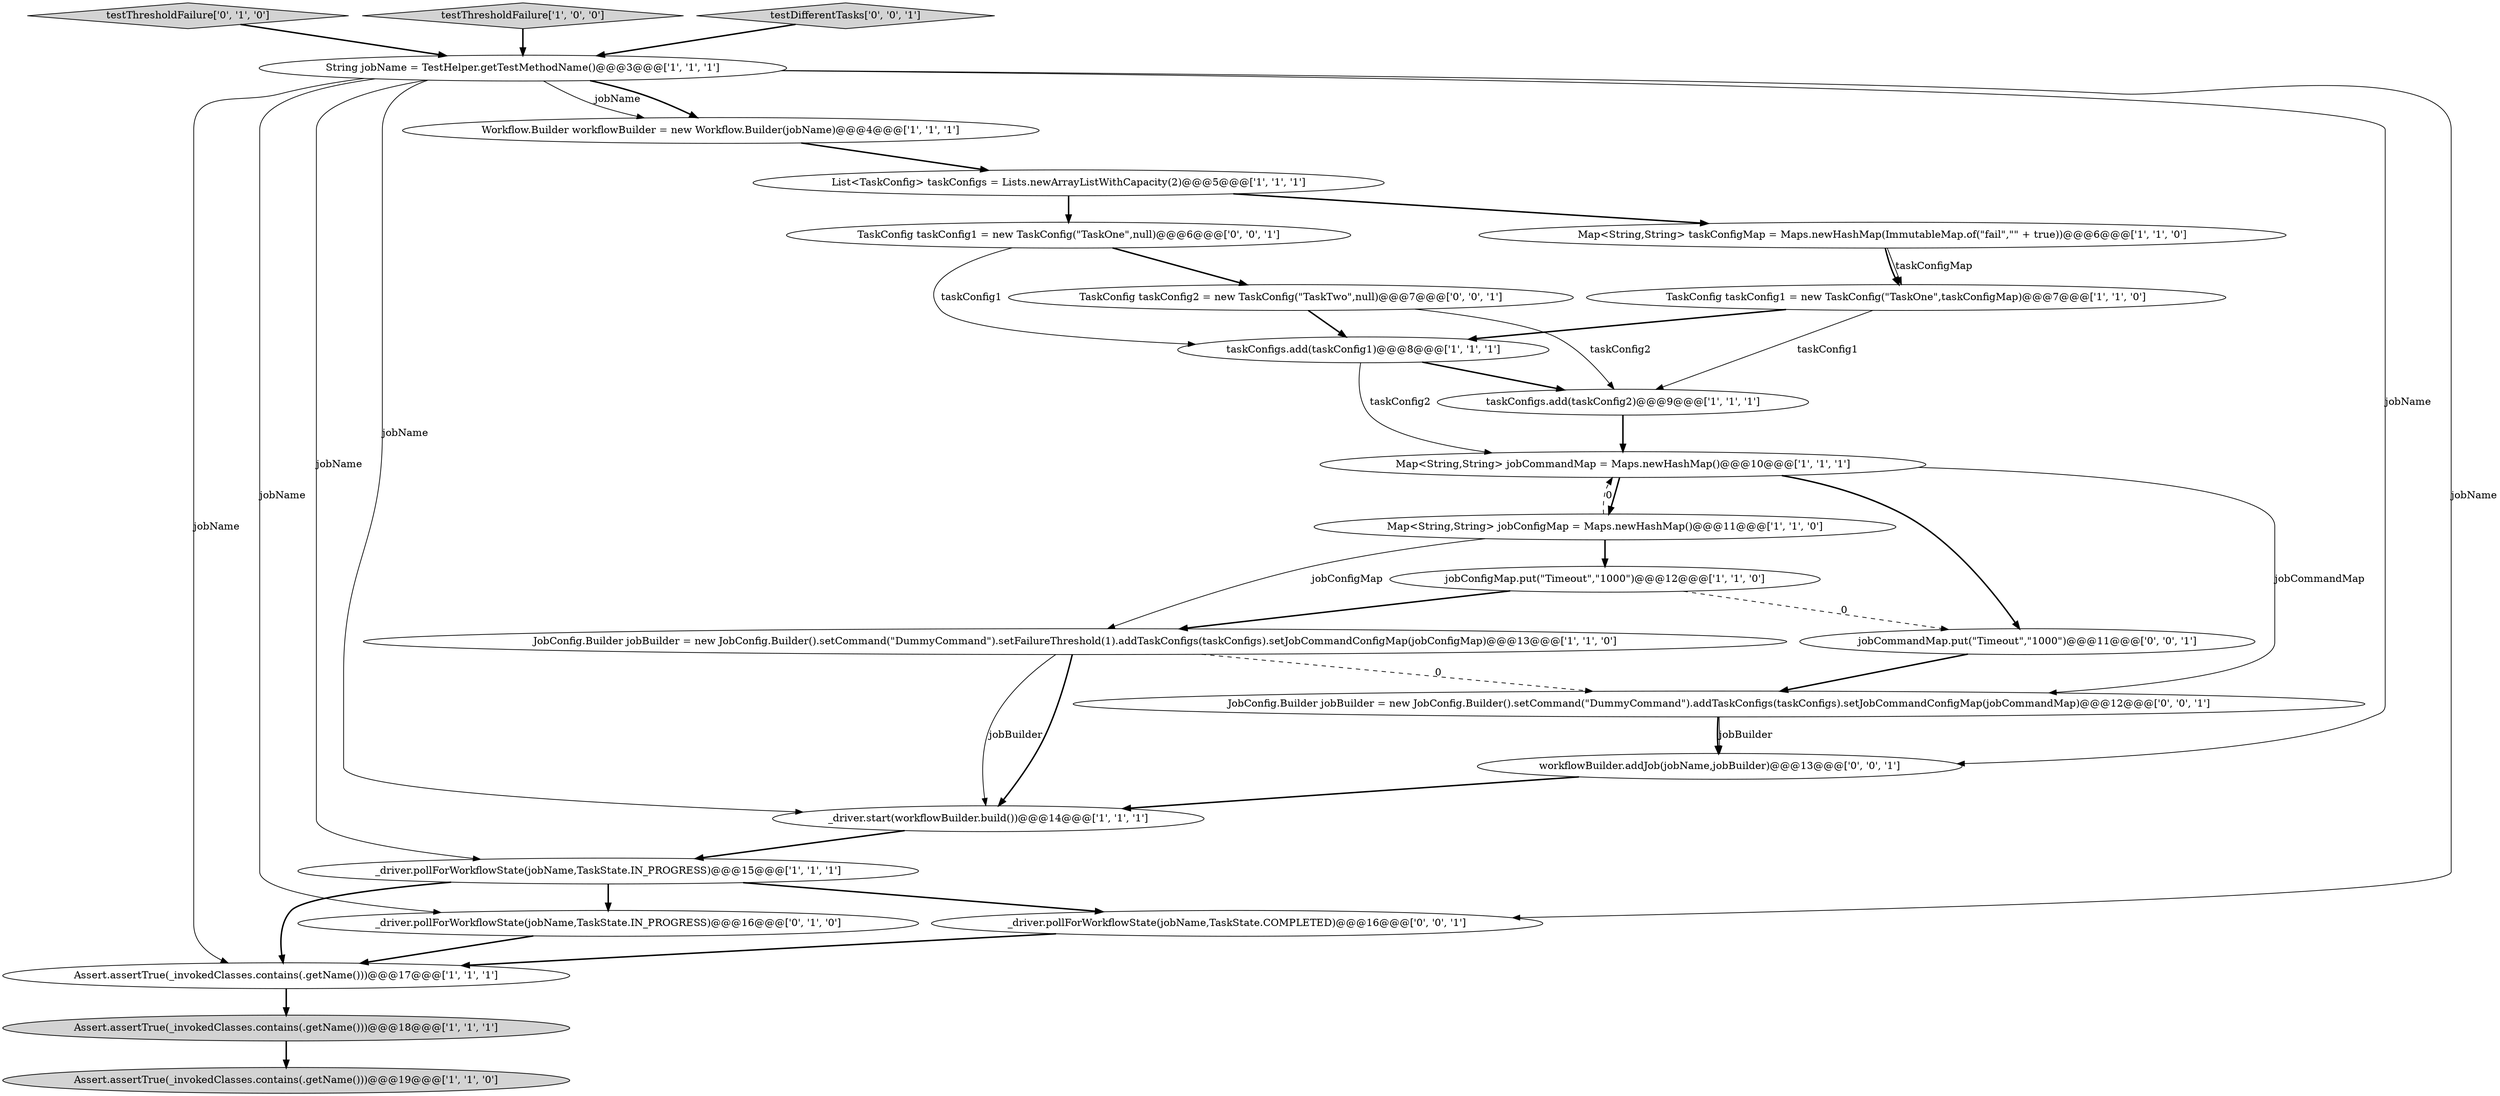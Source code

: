 digraph {
1 [style = filled, label = "String jobName = TestHelper.getTestMethodName()@@@3@@@['1', '1', '1']", fillcolor = white, shape = ellipse image = "AAA0AAABBB1BBB"];
17 [style = filled, label = "testThresholdFailure['0', '1', '0']", fillcolor = lightgray, shape = diamond image = "AAA0AAABBB2BBB"];
20 [style = filled, label = "TaskConfig taskConfig1 = new TaskConfig(\"TaskOne\",null)@@@6@@@['0', '0', '1']", fillcolor = white, shape = ellipse image = "AAA0AAABBB3BBB"];
3 [style = filled, label = "taskConfigs.add(taskConfig2)@@@9@@@['1', '1', '1']", fillcolor = white, shape = ellipse image = "AAA0AAABBB1BBB"];
18 [style = filled, label = "_driver.pollForWorkflowState(jobName,TaskState.IN_PROGRESS)@@@16@@@['0', '1', '0']", fillcolor = white, shape = ellipse image = "AAA1AAABBB2BBB"];
13 [style = filled, label = "List<TaskConfig> taskConfigs = Lists.newArrayListWithCapacity(2)@@@5@@@['1', '1', '1']", fillcolor = white, shape = ellipse image = "AAA0AAABBB1BBB"];
24 [style = filled, label = "TaskConfig taskConfig2 = new TaskConfig(\"TaskTwo\",null)@@@7@@@['0', '0', '1']", fillcolor = white, shape = ellipse image = "AAA0AAABBB3BBB"];
0 [style = filled, label = "Workflow.Builder workflowBuilder = new Workflow.Builder(jobName)@@@4@@@['1', '1', '1']", fillcolor = white, shape = ellipse image = "AAA0AAABBB1BBB"];
11 [style = filled, label = "taskConfigs.add(taskConfig1)@@@8@@@['1', '1', '1']", fillcolor = white, shape = ellipse image = "AAA0AAABBB1BBB"];
19 [style = filled, label = "workflowBuilder.addJob(jobName,jobBuilder)@@@13@@@['0', '0', '1']", fillcolor = white, shape = ellipse image = "AAA0AAABBB3BBB"];
6 [style = filled, label = "Map<String,String> taskConfigMap = Maps.newHashMap(ImmutableMap.of(\"fail\",\"\" + true))@@@6@@@['1', '1', '0']", fillcolor = white, shape = ellipse image = "AAA0AAABBB1BBB"];
10 [style = filled, label = "testThresholdFailure['1', '0', '0']", fillcolor = lightgray, shape = diamond image = "AAA0AAABBB1BBB"];
12 [style = filled, label = "Map<String,String> jobCommandMap = Maps.newHashMap()@@@10@@@['1', '1', '1']", fillcolor = white, shape = ellipse image = "AAA0AAABBB1BBB"];
25 [style = filled, label = "_driver.pollForWorkflowState(jobName,TaskState.COMPLETED)@@@16@@@['0', '0', '1']", fillcolor = white, shape = ellipse image = "AAA0AAABBB3BBB"];
2 [style = filled, label = "TaskConfig taskConfig1 = new TaskConfig(\"TaskOne\",taskConfigMap)@@@7@@@['1', '1', '0']", fillcolor = white, shape = ellipse image = "AAA0AAABBB1BBB"];
23 [style = filled, label = "testDifferentTasks['0', '0', '1']", fillcolor = lightgray, shape = diamond image = "AAA0AAABBB3BBB"];
5 [style = filled, label = "Assert.assertTrue(_invokedClasses.contains(.getName()))@@@18@@@['1', '1', '1']", fillcolor = lightgray, shape = ellipse image = "AAA0AAABBB1BBB"];
4 [style = filled, label = "JobConfig.Builder jobBuilder = new JobConfig.Builder().setCommand(\"DummyCommand\").setFailureThreshold(1).addTaskConfigs(taskConfigs).setJobCommandConfigMap(jobConfigMap)@@@13@@@['1', '1', '0']", fillcolor = white, shape = ellipse image = "AAA0AAABBB1BBB"];
7 [style = filled, label = "jobConfigMap.put(\"Timeout\",\"1000\")@@@12@@@['1', '1', '0']", fillcolor = white, shape = ellipse image = "AAA0AAABBB1BBB"];
15 [style = filled, label = "_driver.start(workflowBuilder.build())@@@14@@@['1', '1', '1']", fillcolor = white, shape = ellipse image = "AAA0AAABBB1BBB"];
22 [style = filled, label = "jobCommandMap.put(\"Timeout\",\"1000\")@@@11@@@['0', '0', '1']", fillcolor = white, shape = ellipse image = "AAA0AAABBB3BBB"];
14 [style = filled, label = "_driver.pollForWorkflowState(jobName,TaskState.IN_PROGRESS)@@@15@@@['1', '1', '1']", fillcolor = white, shape = ellipse image = "AAA0AAABBB1BBB"];
21 [style = filled, label = "JobConfig.Builder jobBuilder = new JobConfig.Builder().setCommand(\"DummyCommand\").addTaskConfigs(taskConfigs).setJobCommandConfigMap(jobCommandMap)@@@12@@@['0', '0', '1']", fillcolor = white, shape = ellipse image = "AAA0AAABBB3BBB"];
8 [style = filled, label = "Map<String,String> jobConfigMap = Maps.newHashMap()@@@11@@@['1', '1', '0']", fillcolor = white, shape = ellipse image = "AAA0AAABBB1BBB"];
9 [style = filled, label = "Assert.assertTrue(_invokedClasses.contains(.getName()))@@@19@@@['1', '1', '0']", fillcolor = lightgray, shape = ellipse image = "AAA0AAABBB1BBB"];
16 [style = filled, label = "Assert.assertTrue(_invokedClasses.contains(.getName()))@@@17@@@['1', '1', '1']", fillcolor = white, shape = ellipse image = "AAA0AAABBB1BBB"];
11->3 [style = bold, label=""];
17->1 [style = bold, label=""];
1->15 [style = solid, label="jobName"];
14->16 [style = bold, label=""];
14->18 [style = bold, label=""];
1->0 [style = solid, label="jobName"];
4->21 [style = dashed, label="0"];
23->1 [style = bold, label=""];
12->21 [style = solid, label="jobCommandMap"];
2->11 [style = bold, label=""];
1->18 [style = solid, label="jobName"];
13->6 [style = bold, label=""];
19->15 [style = bold, label=""];
24->11 [style = bold, label=""];
5->9 [style = bold, label=""];
0->13 [style = bold, label=""];
8->4 [style = solid, label="jobConfigMap"];
6->2 [style = bold, label=""];
12->22 [style = bold, label=""];
11->12 [style = solid, label="taskConfig2"];
10->1 [style = bold, label=""];
21->19 [style = bold, label=""];
25->16 [style = bold, label=""];
8->12 [style = dashed, label="0"];
3->12 [style = bold, label=""];
1->16 [style = solid, label="jobName"];
7->4 [style = bold, label=""];
15->14 [style = bold, label=""];
7->22 [style = dashed, label="0"];
18->16 [style = bold, label=""];
4->15 [style = solid, label="jobBuilder"];
14->25 [style = bold, label=""];
20->24 [style = bold, label=""];
16->5 [style = bold, label=""];
8->7 [style = bold, label=""];
1->19 [style = solid, label="jobName"];
24->3 [style = solid, label="taskConfig2"];
22->21 [style = bold, label=""];
13->20 [style = bold, label=""];
2->3 [style = solid, label="taskConfig1"];
4->15 [style = bold, label=""];
1->25 [style = solid, label="jobName"];
12->8 [style = bold, label=""];
1->14 [style = solid, label="jobName"];
20->11 [style = solid, label="taskConfig1"];
21->19 [style = solid, label="jobBuilder"];
1->0 [style = bold, label=""];
6->2 [style = solid, label="taskConfigMap"];
}
